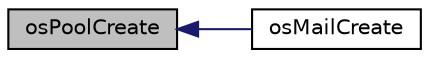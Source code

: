 digraph "osPoolCreate"
{
  edge [fontname="Helvetica",fontsize="10",labelfontname="Helvetica",labelfontsize="10"];
  node [fontname="Helvetica",fontsize="10",shape=record];
  rankdir="LR";
  Node78 [label="osPoolCreate",height=0.2,width=0.4,color="black", fillcolor="grey75", style="filled", fontcolor="black"];
  Node78 -> Node79 [dir="back",color="midnightblue",fontsize="10",style="solid",fontname="Helvetica"];
  Node79 [label="osMailCreate",height=0.2,width=0.4,color="black", fillcolor="white", style="filled",URL="$cmsis__os_8h.html#aa177e7fe5820dd70d8c9e46ded131174",tooltip="Create and Initialize mail queue. "];
}

